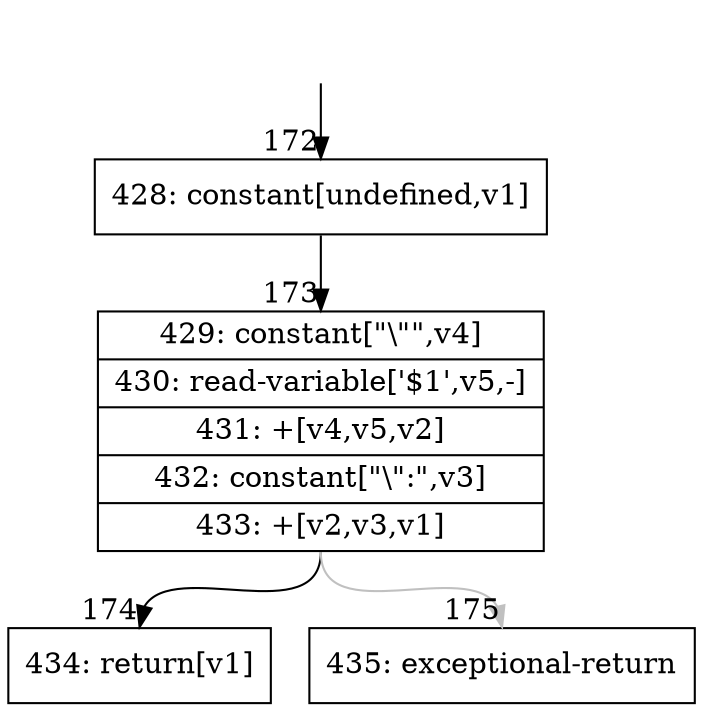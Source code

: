 digraph {
rankdir="TD"
BB_entry17[shape=none,label=""];
BB_entry17 -> BB172 [tailport=s, headport=n, headlabel="    172"]
BB172 [shape=record label="{428: constant[undefined,v1]}" ] 
BB172 -> BB173 [tailport=s, headport=n, headlabel="      173"]
BB173 [shape=record label="{429: constant[\"\\\"\",v4]|430: read-variable['$1',v5,-]|431: +[v4,v5,v2]|432: constant[\"\\\":\",v3]|433: +[v2,v3,v1]}" ] 
BB173 -> BB174 [tailport=s, headport=n, headlabel="      174"]
BB173 -> BB175 [tailport=s, headport=n, color=gray, headlabel="      175"]
BB174 [shape=record label="{434: return[v1]}" ] 
BB175 [shape=record label="{435: exceptional-return}" ] 
//#$~ 151
}
